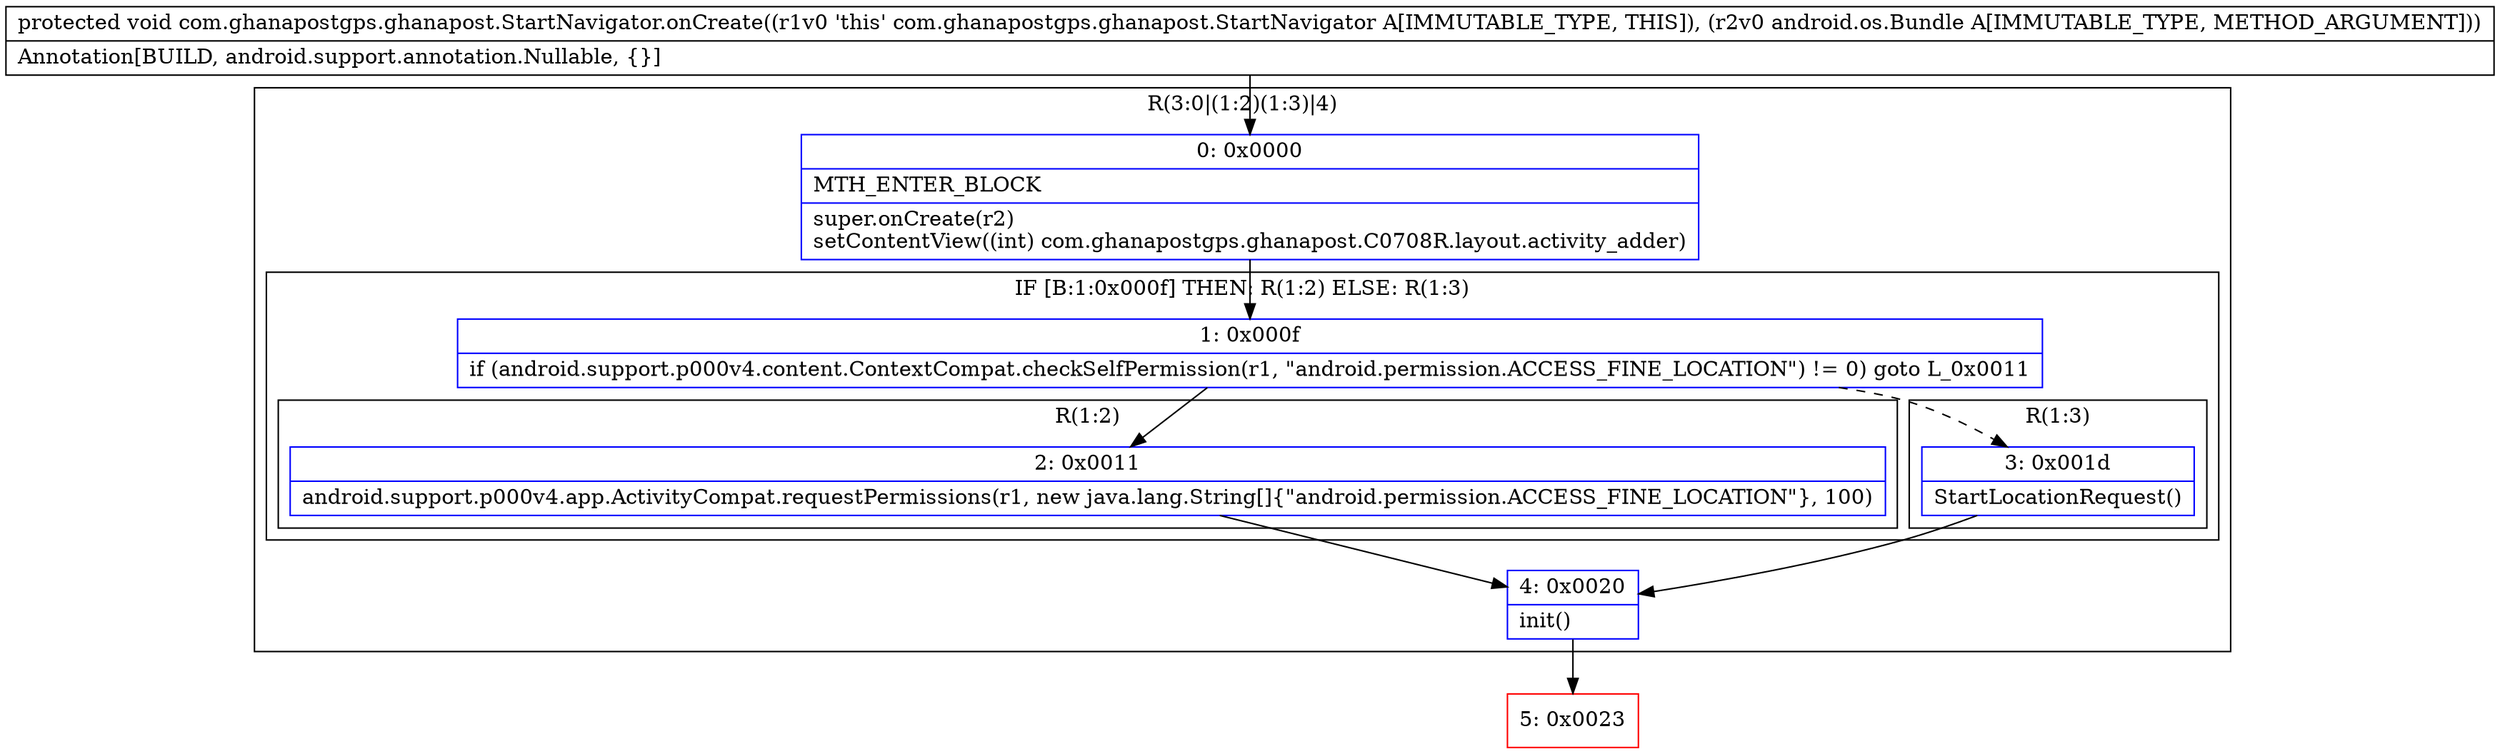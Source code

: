 digraph "CFG forcom.ghanapostgps.ghanapost.StartNavigator.onCreate(Landroid\/os\/Bundle;)V" {
subgraph cluster_Region_118814320 {
label = "R(3:0|(1:2)(1:3)|4)";
node [shape=record,color=blue];
Node_0 [shape=record,label="{0\:\ 0x0000|MTH_ENTER_BLOCK\l|super.onCreate(r2)\lsetContentView((int) com.ghanapostgps.ghanapost.C0708R.layout.activity_adder)\l}"];
subgraph cluster_IfRegion_231038465 {
label = "IF [B:1:0x000f] THEN: R(1:2) ELSE: R(1:3)";
node [shape=record,color=blue];
Node_1 [shape=record,label="{1\:\ 0x000f|if (android.support.p000v4.content.ContextCompat.checkSelfPermission(r1, \"android.permission.ACCESS_FINE_LOCATION\") != 0) goto L_0x0011\l}"];
subgraph cluster_Region_373131860 {
label = "R(1:2)";
node [shape=record,color=blue];
Node_2 [shape=record,label="{2\:\ 0x0011|android.support.p000v4.app.ActivityCompat.requestPermissions(r1, new java.lang.String[]\{\"android.permission.ACCESS_FINE_LOCATION\"\}, 100)\l}"];
}
subgraph cluster_Region_1983479879 {
label = "R(1:3)";
node [shape=record,color=blue];
Node_3 [shape=record,label="{3\:\ 0x001d|StartLocationRequest()\l}"];
}
}
Node_4 [shape=record,label="{4\:\ 0x0020|init()\l}"];
}
Node_5 [shape=record,color=red,label="{5\:\ 0x0023}"];
MethodNode[shape=record,label="{protected void com.ghanapostgps.ghanapost.StartNavigator.onCreate((r1v0 'this' com.ghanapostgps.ghanapost.StartNavigator A[IMMUTABLE_TYPE, THIS]), (r2v0 android.os.Bundle A[IMMUTABLE_TYPE, METHOD_ARGUMENT]))  | Annotation[BUILD, android.support.annotation.Nullable, \{\}]\l}"];
MethodNode -> Node_0;
Node_0 -> Node_1;
Node_1 -> Node_2;
Node_1 -> Node_3[style=dashed];
Node_2 -> Node_4;
Node_3 -> Node_4;
Node_4 -> Node_5;
}

